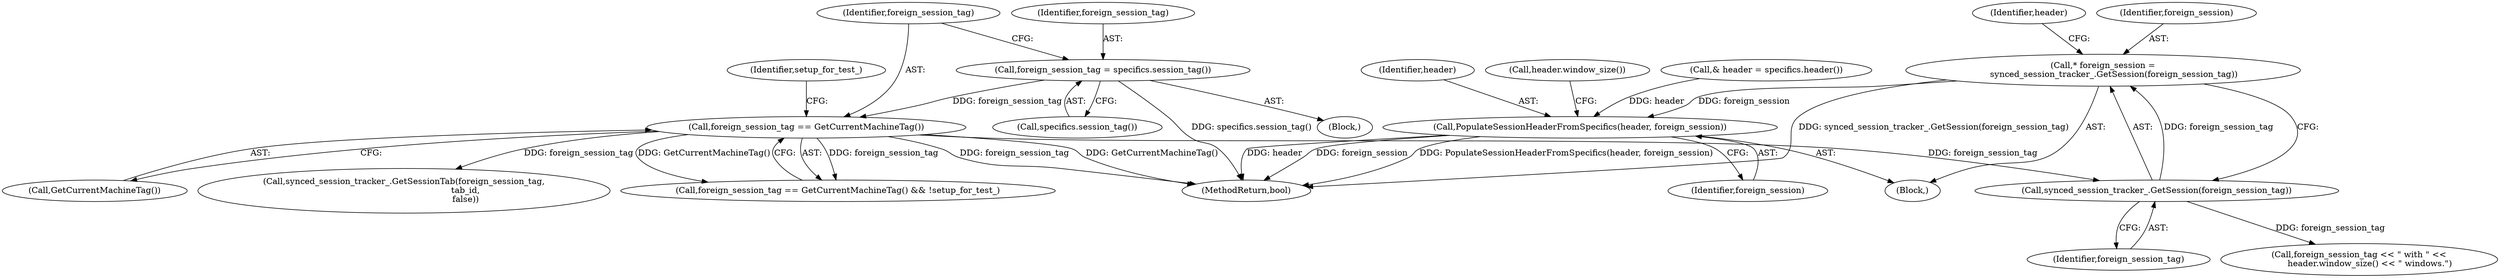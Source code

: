 digraph "0_Chrome_19190765882e272a6a2162c89acdb29110f7e3cf_8@pointer" {
"1000123" [label="(Call,* foreign_session =\n        synced_session_tracker_.GetSession(foreign_session_tag))"];
"1000125" [label="(Call,synced_session_tracker_.GetSession(foreign_session_tag))"];
"1000112" [label="(Call,foreign_session_tag == GetCurrentMachineTag())"];
"1000107" [label="(Call,foreign_session_tag = specifics.session_tag())"];
"1000131" [label="(Call,PopulateSessionHeaderFromSpecifics(header, foreign_session))"];
"1000214" [label="(Call,synced_session_tracker_.GetSessionTab(foreign_session_tag,\n                                              tab_id,\n                                              false))"];
"1000129" [label="(Identifier,header)"];
"1000111" [label="(Call,foreign_session_tag == GetCurrentMachineTag() && !setup_for_test_)"];
"1000113" [label="(Identifier,foreign_session_tag)"];
"1000114" [label="(Call,GetCurrentMachineTag())"];
"1000132" [label="(Identifier,header)"];
"1000125" [label="(Call,synced_session_tracker_.GetSession(foreign_session_tag))"];
"1000103" [label="(Block,)"];
"1000126" [label="(Identifier,foreign_session_tag)"];
"1000141" [label="(Call,foreign_session_tag << \" with \" <<\n        header.window_size() << \" windows.\")"];
"1000135" [label="(Call,header.window_size())"];
"1000124" [label="(Identifier,foreign_session)"];
"1000123" [label="(Call,* foreign_session =\n        synced_session_tracker_.GetSession(foreign_session_tag))"];
"1000128" [label="(Call,& header = specifics.header())"];
"1000116" [label="(Identifier,setup_for_test_)"];
"1000133" [label="(Identifier,foreign_session)"];
"1000107" [label="(Call,foreign_session_tag = specifics.session_tag())"];
"1000109" [label="(Call,specifics.session_tag())"];
"1000131" [label="(Call,PopulateSessionHeaderFromSpecifics(header, foreign_session))"];
"1000112" [label="(Call,foreign_session_tag == GetCurrentMachineTag())"];
"1000121" [label="(Block,)"];
"1000108" [label="(Identifier,foreign_session_tag)"];
"1000229" [label="(MethodReturn,bool)"];
"1000123" -> "1000121"  [label="AST: "];
"1000123" -> "1000125"  [label="CFG: "];
"1000124" -> "1000123"  [label="AST: "];
"1000125" -> "1000123"  [label="AST: "];
"1000129" -> "1000123"  [label="CFG: "];
"1000123" -> "1000229"  [label="DDG: synced_session_tracker_.GetSession(foreign_session_tag)"];
"1000125" -> "1000123"  [label="DDG: foreign_session_tag"];
"1000123" -> "1000131"  [label="DDG: foreign_session"];
"1000125" -> "1000126"  [label="CFG: "];
"1000126" -> "1000125"  [label="AST: "];
"1000112" -> "1000125"  [label="DDG: foreign_session_tag"];
"1000125" -> "1000141"  [label="DDG: foreign_session_tag"];
"1000112" -> "1000111"  [label="AST: "];
"1000112" -> "1000114"  [label="CFG: "];
"1000113" -> "1000112"  [label="AST: "];
"1000114" -> "1000112"  [label="AST: "];
"1000116" -> "1000112"  [label="CFG: "];
"1000111" -> "1000112"  [label="CFG: "];
"1000112" -> "1000229"  [label="DDG: GetCurrentMachineTag()"];
"1000112" -> "1000229"  [label="DDG: foreign_session_tag"];
"1000112" -> "1000111"  [label="DDG: foreign_session_tag"];
"1000112" -> "1000111"  [label="DDG: GetCurrentMachineTag()"];
"1000107" -> "1000112"  [label="DDG: foreign_session_tag"];
"1000112" -> "1000214"  [label="DDG: foreign_session_tag"];
"1000107" -> "1000103"  [label="AST: "];
"1000107" -> "1000109"  [label="CFG: "];
"1000108" -> "1000107"  [label="AST: "];
"1000109" -> "1000107"  [label="AST: "];
"1000113" -> "1000107"  [label="CFG: "];
"1000107" -> "1000229"  [label="DDG: specifics.session_tag()"];
"1000131" -> "1000121"  [label="AST: "];
"1000131" -> "1000133"  [label="CFG: "];
"1000132" -> "1000131"  [label="AST: "];
"1000133" -> "1000131"  [label="AST: "];
"1000135" -> "1000131"  [label="CFG: "];
"1000131" -> "1000229"  [label="DDG: header"];
"1000131" -> "1000229"  [label="DDG: foreign_session"];
"1000131" -> "1000229"  [label="DDG: PopulateSessionHeaderFromSpecifics(header, foreign_session)"];
"1000128" -> "1000131"  [label="DDG: header"];
}
